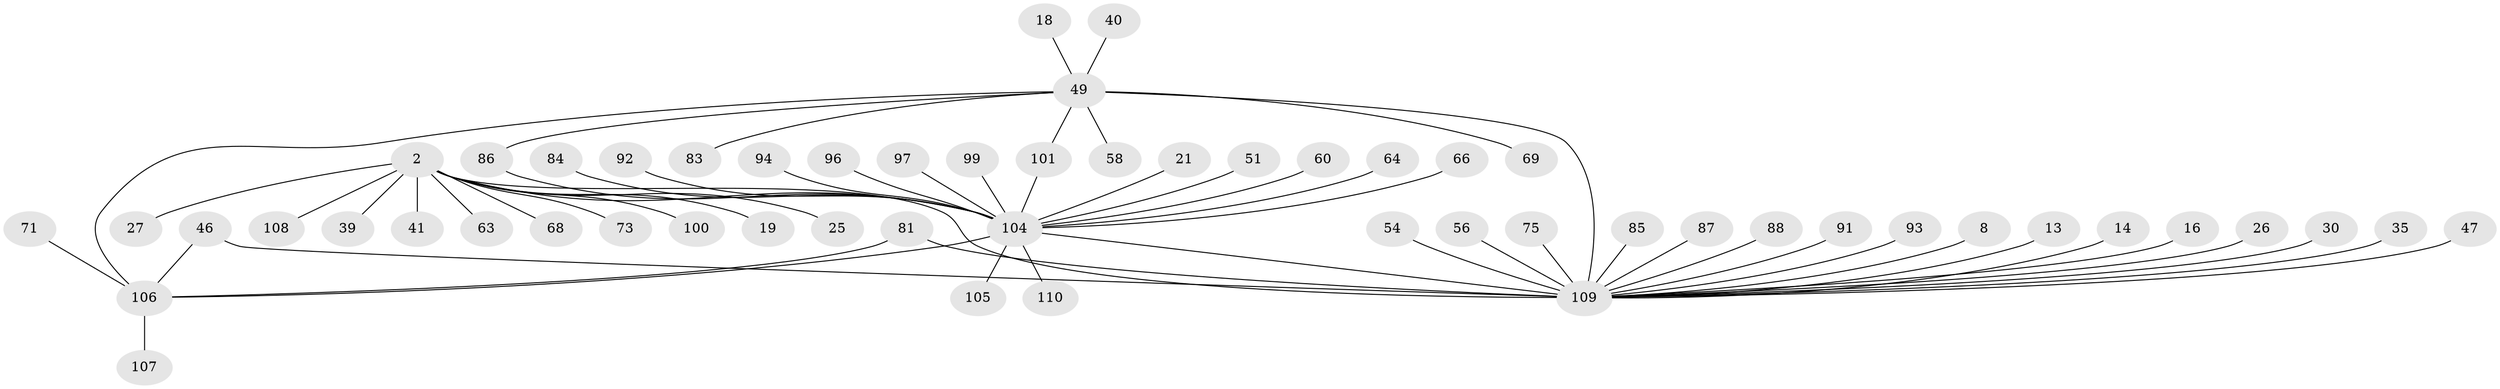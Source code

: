 // original degree distribution, {2: 0.22727272727272727, 24: 0.00909090909090909, 5: 0.05454545454545454, 3: 0.10909090909090909, 35: 0.00909090909090909, 4: 0.045454545454545456, 1: 0.4909090909090909, 7: 0.02727272727272727, 6: 0.02727272727272727}
// Generated by graph-tools (version 1.1) at 2025/50/03/04/25 21:50:55]
// undirected, 55 vertices, 60 edges
graph export_dot {
graph [start="1"]
  node [color=gray90,style=filled];
  2;
  8;
  13;
  14;
  16;
  18;
  19;
  21;
  25;
  26;
  27;
  30;
  35;
  39;
  40;
  41;
  46 [super="+20"];
  47;
  49 [super="+45+28"];
  51;
  54 [super="+48+53"];
  56;
  58;
  60;
  63;
  64;
  66 [super="+36"];
  68;
  69;
  71;
  73;
  75;
  81;
  83;
  84;
  85;
  86 [super="+74+79"];
  87;
  88;
  91;
  92;
  93 [super="+67"];
  94;
  96;
  97;
  99;
  100 [super="+55"];
  101 [super="+44"];
  104 [super="+37+90+102+34+77"];
  105 [super="+76"];
  106 [super="+23+65+89+82"];
  107;
  108 [super="+70"];
  109 [super="+103+98"];
  110;
  2 -- 19;
  2 -- 25;
  2 -- 27;
  2 -- 39;
  2 -- 41;
  2 -- 63;
  2 -- 68;
  2 -- 73;
  2 -- 104 [weight=10];
  2 -- 100;
  2 -- 108;
  2 -- 109 [weight=2];
  8 -- 109;
  13 -- 109;
  14 -- 109;
  16 -- 109;
  18 -- 49;
  21 -- 104;
  26 -- 109;
  30 -- 109;
  35 -- 109;
  40 -- 49;
  46 -- 109 [weight=2];
  46 -- 106;
  47 -- 109;
  49 -- 69;
  49 -- 101;
  49 -- 106 [weight=3];
  49 -- 83;
  49 -- 58;
  49 -- 86;
  49 -- 109 [weight=4];
  51 -- 104;
  54 -- 109;
  56 -- 109;
  60 -- 104;
  64 -- 104;
  66 -- 104;
  71 -- 106;
  75 -- 109;
  81 -- 106;
  81 -- 109;
  84 -- 104;
  85 -- 109;
  86 -- 104;
  87 -- 109;
  88 -- 109;
  91 -- 109;
  92 -- 104;
  93 -- 109;
  94 -- 104;
  96 -- 104;
  97 -- 104;
  99 -- 104;
  101 -- 104;
  104 -- 105;
  104 -- 110;
  104 -- 109 [weight=8];
  104 -- 106 [weight=2];
  106 -- 107;
}
